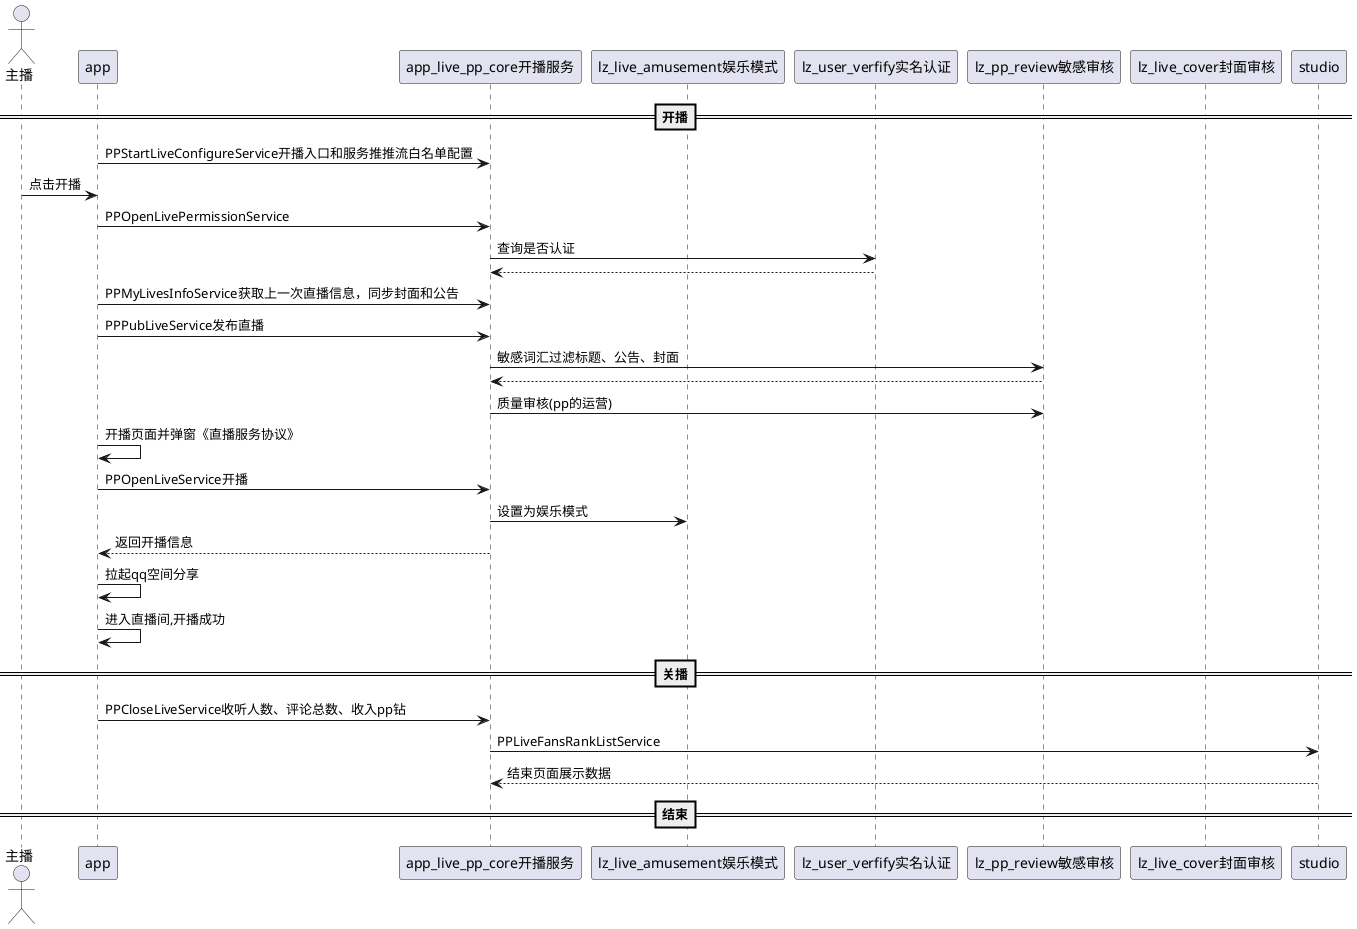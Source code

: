 @startuml
actor 主播

participant app
participant app_live_pp_core开播服务
participant lz_live_amusement娱乐模式
participant lz_user_verfify实名认证
participant lz_pp_review敏感审核
participant lz_live_cover封面审核
participant studio
==开播==
app->app_live_pp_core开播服务:PPStartLiveConfigureService开播入口和服务推推流白名单配置
主播 -> app:点击开播
app -> app_live_pp_core开播服务:PPOpenLivePermissionService
app_live_pp_core开播服务 -> lz_user_verfify实名认证:查询是否认证
lz_user_verfify实名认证 --> app_live_pp_core开播服务
app -> app_live_pp_core开播服务:PPMyLivesInfoService获取上一次直播信息，同步封面和公告
app -> app_live_pp_core开播服务:PPPubLiveService发布直播
app_live_pp_core开播服务 -> lz_pp_review敏感审核:敏感词汇过滤标题、公告、封面
lz_pp_review敏感审核 --> app_live_pp_core开播服务
app_live_pp_core开播服务 -> lz_pp_review敏感审核:质量审核(pp的运营)
app ->app:开播页面并弹窗《直播服务协议》
app ->app_live_pp_core开播服务:PPOpenLiveService开播
app_live_pp_core开播服务 -> lz_live_amusement娱乐模式:设置为娱乐模式

app_live_pp_core开播服务-->app:返回开播信息
app -> app:拉起qq空间分享
app -> app:进入直播间,开播成功
==关播==
app->app_live_pp_core开播服务:PPCloseLiveService收听人数、评论总数、收入pp钻
app_live_pp_core开播服务->studio:PPLiveFansRankListService
studio-->app_live_pp_core开播服务:结束页面展示数据
==结束==
@enduml